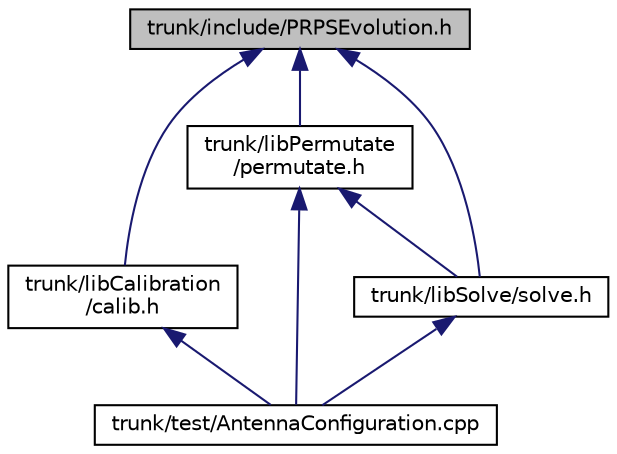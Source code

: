 digraph "trunk/include/PRPSEvolution.h"
{
  edge [fontname="Helvetica",fontsize="10",labelfontname="Helvetica",labelfontsize="10"];
  node [fontname="Helvetica",fontsize="10",shape=record];
  Node1 [label="trunk/include/PRPSEvolution.h",height=0.2,width=0.4,color="black", fillcolor="grey75", style="filled" fontcolor="black"];
  Node1 -> Node2 [dir="back",color="midnightblue",fontsize="10",style="solid",fontname="Helvetica"];
  Node2 [label="trunk/libCalibration\l/calib.h",height=0.2,width=0.4,color="black", fillcolor="white", style="filled",URL="$calib_8h.html"];
  Node2 -> Node3 [dir="back",color="midnightblue",fontsize="10",style="solid",fontname="Helvetica"];
  Node3 [label="trunk/test/AntennaConfiguration.cpp",height=0.2,width=0.4,color="black", fillcolor="white", style="filled",URL="$_antenna_configuration_8cpp.html"];
  Node1 -> Node4 [dir="back",color="midnightblue",fontsize="10",style="solid",fontname="Helvetica"];
  Node4 [label="trunk/libPermutate\l/permutate.h",height=0.2,width=0.4,color="black", fillcolor="white", style="filled",URL="$permutate_8h.html"];
  Node4 -> Node5 [dir="back",color="midnightblue",fontsize="10",style="solid",fontname="Helvetica"];
  Node5 [label="trunk/libSolve/solve.h",height=0.2,width=0.4,color="black", fillcolor="white", style="filled",URL="$solve_8h.html"];
  Node5 -> Node3 [dir="back",color="midnightblue",fontsize="10",style="solid",fontname="Helvetica"];
  Node4 -> Node3 [dir="back",color="midnightblue",fontsize="10",style="solid",fontname="Helvetica"];
  Node1 -> Node5 [dir="back",color="midnightblue",fontsize="10",style="solid",fontname="Helvetica"];
}
